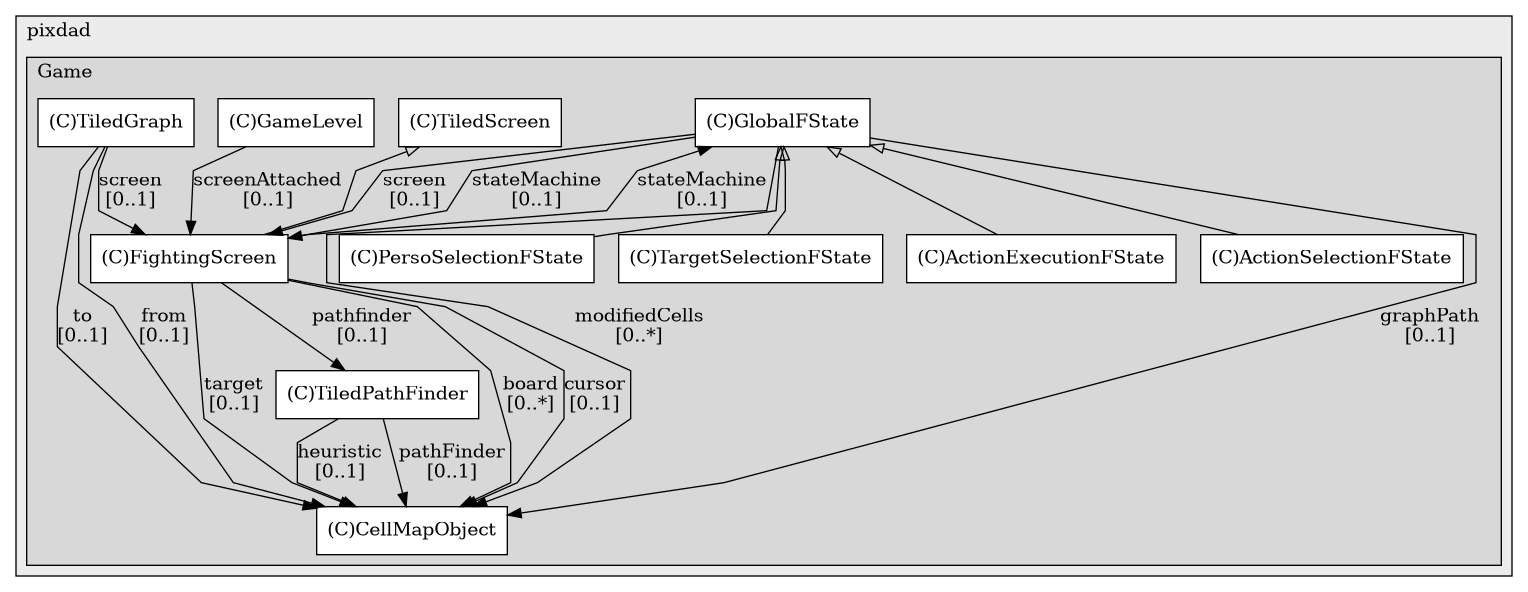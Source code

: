@startuml

/' diagram meta data start
config=StructureConfiguration;
{
  "projectClassification": {
    "searchMode": "OpenProject", // OpenProject, AllProjects
    "includedProjects": "",
    "pathEndKeywords": "*.impl",
    "isClientPath": "",
    "isClientName": "",
    "isTestPath": "",
    "isTestName": "",
    "isMappingPath": "",
    "isMappingName": "",
    "isDataAccessPath": "",
    "isDataAccessName": "",
    "isDataStructurePath": "",
    "isDataStructureName": "",
    "isInterfaceStructuresPath": "",
    "isInterfaceStructuresName": "",
    "isEntryPointPath": "",
    "isEntryPointName": ""
  },
  "graphRestriction": {
    "classPackageExcludeFilter": "",
    "classPackageIncludeFilter": "",
    "classNameExcludeFilter": "",
    "classNameIncludeFilter": "",
    "methodNameExcludeFilter": "",
    "methodNameIncludeFilter": "",
    "removeByInheritance": "", // inheritance/annotation based filtering is done in a second step
    "removeByAnnotation": "",
    "removeByClassPackage": "", // cleanup the graph after inheritance/annotation based filtering is done
    "removeByClassName": "",
    "cutMappings": false,
    "cutEnum": true,
    "cutTests": true,
    "cutClient": true,
    "cutDataAccess": true,
    "cutInterfaceStructures": true,
    "cutDataStructures": true,
    "cutGetterAndSetter": true,
    "cutConstructors": true
  },
  "graphTraversal": {
    "forwardDepth": 3,
    "backwardDepth": 3,
    "classPackageExcludeFilter": "",
    "classPackageIncludeFilter": "",
    "classNameExcludeFilter": "",
    "classNameIncludeFilter": "",
    "methodNameExcludeFilter": "",
    "methodNameIncludeFilter": "",
    "hideMappings": false,
    "hideDataStructures": false,
    "hidePrivateMethods": true,
    "hideInterfaceCalls": true, // indirection: implementation -> interface (is hidden) -> implementation
    "onlyShowApplicationEntryPoints": false // root node is included
  },
  "details": {
    "aggregation": "GroupByClass", // ByClass, GroupByClass, None
    "showClassGenericTypes": true,
    "showMethods": false,
    "showMethodParameterNames": true,
    "showMethodParameterTypes": true,
    "showMethodReturnType": true,
    "showPackageLevels": 2,
    "showDetailedClassStructure": false
  },
  "rootClass": "fr.pixdad.Game.fighting.core.CellMapObject"
}
diagram meta data end '/



digraph g {
    rankdir="TB"
    splines=polyline
    

'nodes 
subgraph cluster_987858552 { 
   	label=pixdad
	labeljust=l
	fillcolor="#ececec"
	style=filled
   
   subgraph cluster_583152824 { 
   	label=Game
	labeljust=l
	fillcolor="#d8d8d8"
	style=filled
   
   ActionExecutionFState1363904070[
	label="(C)ActionExecutionFState"
	style=filled
	shape=rect
	fillcolor="#FFFFFF"
];

ActionSelectionFState1363904070[
	label="(C)ActionSelectionFState"
	style=filled
	shape=rect
	fillcolor="#FFFFFF"
];

CellMapObject1082501347[
	label="(C)CellMapObject"
	style=filled
	shape=rect
	fillcolor="#FFFFFF"
];

FightingScreen1363904070[
	label="(C)FightingScreen"
	style=filled
	shape=rect
	fillcolor="#FFFFFF"
];

GameLevel154637267[
	label="(C)GameLevel"
	style=filled
	shape=rect
	fillcolor="#FFFFFF"
];

GlobalFState1363904070[
	label="(C)GlobalFState"
	style=filled
	shape=rect
	fillcolor="#FFFFFF"
];

PersoSelectionFState1363904070[
	label="(C)PersoSelectionFState"
	style=filled
	shape=rect
	fillcolor="#FFFFFF"
];

TargetSelectionFState1363904070[
	label="(C)TargetSelectionFState"
	style=filled
	shape=rect
	fillcolor="#FFFFFF"
];

TiledGraph1567296106[
	label="(C)TiledGraph"
	style=filled
	shape=rect
	fillcolor="#FFFFFF"
];

TiledPathFinder1082501347[
	label="(C)TiledPathFinder"
	style=filled
	shape=rect
	fillcolor="#FFFFFF"
];

TiledScreen1740837991[
	label="(C)TiledScreen"
	style=filled
	shape=rect
	fillcolor="#FFFFFF"
];
} 
} 

'edges    
FightingScreen1363904070 -> CellMapObject1082501347[label="board
[0..*]"];
FightingScreen1363904070 -> CellMapObject1082501347[label="cursor
[0..1]"];
FightingScreen1363904070 -> CellMapObject1082501347[label="target
[0..1]"];
FightingScreen1363904070 -> GlobalFState1363904070[label="stateMachine
[0..1]"];
FightingScreen1363904070 -> TiledPathFinder1082501347[label="pathfinder
[0..1]"];
GameLevel154637267 -> FightingScreen1363904070[label="screenAttached
[0..1]"];
GlobalFState1363904070 -> ActionExecutionFState1363904070[arrowhead=none, arrowtail=empty, dir=both];
GlobalFState1363904070 -> ActionSelectionFState1363904070[arrowhead=none, arrowtail=empty, dir=both];
GlobalFState1363904070 -> CellMapObject1082501347[label="graphPath
[0..1]"];
GlobalFState1363904070 -> CellMapObject1082501347[label="modifiedCells
[0..*]"];
GlobalFState1363904070 -> FightingScreen1363904070[label="screen
[0..1]"];
GlobalFState1363904070 -> FightingScreen1363904070[label="stateMachine
[0..1]"];
GlobalFState1363904070 -> PersoSelectionFState1363904070[arrowhead=none, arrowtail=empty, dir=both];
GlobalFState1363904070 -> TargetSelectionFState1363904070[arrowhead=none, arrowtail=empty, dir=both];
TiledGraph1567296106 -> CellMapObject1082501347[label="from
[0..1]"];
TiledGraph1567296106 -> CellMapObject1082501347[label="to
[0..1]"];
TiledGraph1567296106 -> FightingScreen1363904070[label="screen
[0..1]"];
TiledPathFinder1082501347 -> CellMapObject1082501347[label="heuristic
[0..1]"];
TiledPathFinder1082501347 -> CellMapObject1082501347[label="pathFinder
[0..1]"];
TiledScreen1740837991 -> FightingScreen1363904070[arrowhead=none, arrowtail=empty, dir=both];
    
}
@enduml